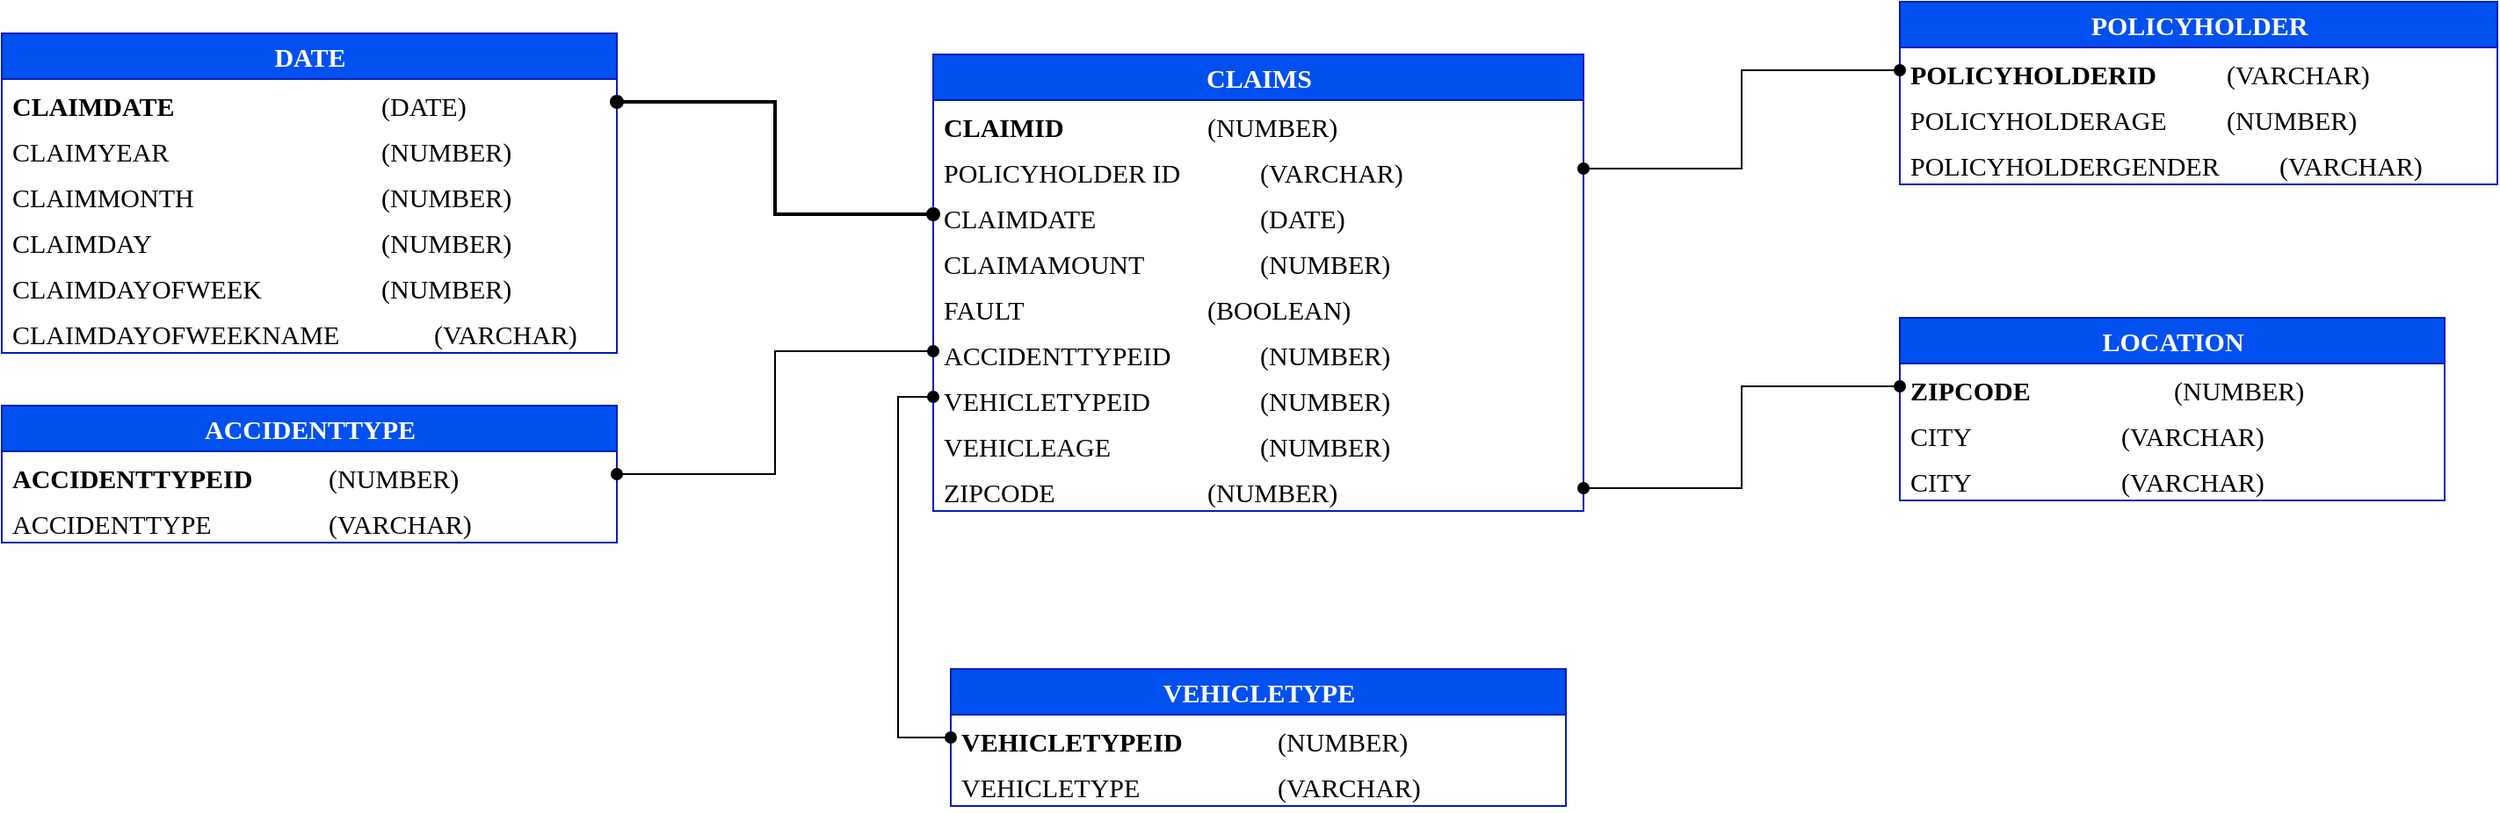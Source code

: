 <mxfile version="22.0.2" type="device">
  <diagram name="Page-1" id="DwTWdlnu9LcxJ9Z4t6RQ">
    <mxGraphModel dx="2420" dy="1084" grid="1" gridSize="10" guides="1" tooltips="1" connect="1" arrows="1" fold="1" page="1" pageScale="1" pageWidth="850" pageHeight="1100" math="0" shadow="0">
      <root>
        <mxCell id="0" />
        <mxCell id="1" parent="0" />
        <mxCell id="bU6j6TPivCBlVU95IhcU-1" value="ACCIDENTTYPE" style="swimlane;fontStyle=1;childLayout=stackLayout;horizontal=1;startSize=26;fillColor=#0050ef;horizontalStack=0;resizeParent=1;resizeParentMax=0;resizeLast=0;collapsible=1;marginBottom=0;html=1;fontSize=15;fontFamily=Verdana;fontColor=#ffffff;strokeColor=#001DBC;" vertex="1" parent="1">
          <mxGeometry x="-10" y="240" width="350" height="78" as="geometry" />
        </mxCell>
        <mxCell id="bU6j6TPivCBlVU95IhcU-2" value="&lt;b style=&quot;font-size: 15px;&quot;&gt;ACCIDENTTYPEID&lt;/b&gt; &lt;span style=&quot;white-space: pre; font-size: 15px;&quot;&gt;&#x9;&lt;span style=&quot;white-space: pre;&quot;&gt;&#x9;&lt;/span&gt;&lt;/span&gt;(NUMBER)" style="text;strokeColor=none;fillColor=none;align=left;verticalAlign=top;spacingLeft=4;spacingRight=4;overflow=hidden;rotatable=0;points=[[0,0.5],[1,0.5]];portConstraint=eastwest;whiteSpace=wrap;html=1;fontSize=15;fontFamily=Verdana;" vertex="1" parent="bU6j6TPivCBlVU95IhcU-1">
          <mxGeometry y="26" width="350" height="26" as="geometry" />
        </mxCell>
        <mxCell id="bU6j6TPivCBlVU95IhcU-3" value="ACCIDENTTYPE&amp;nbsp; &amp;nbsp; &lt;span style=&quot;white-space: pre; font-size: 15px;&quot;&gt;&#x9;&lt;span style=&quot;white-space: pre;&quot;&gt;&#x9;&lt;/span&gt;&lt;/span&gt;(VARCHAR)" style="text;strokeColor=none;fillColor=none;align=left;verticalAlign=top;spacingLeft=4;spacingRight=4;overflow=hidden;rotatable=0;points=[[0,0.5],[1,0.5]];portConstraint=eastwest;whiteSpace=wrap;html=1;fontSize=15;fontFamily=Verdana;" vertex="1" parent="bU6j6TPivCBlVU95IhcU-1">
          <mxGeometry y="52" width="350" height="26" as="geometry" />
        </mxCell>
        <mxCell id="bU6j6TPivCBlVU95IhcU-5" value="CLAIMS" style="swimlane;fontStyle=1;childLayout=stackLayout;horizontal=1;startSize=26;fillColor=#0050ef;horizontalStack=0;resizeParent=1;resizeParentMax=0;resizeLast=0;collapsible=1;marginBottom=0;html=1;fontSize=15;fontFamily=Verdana;strokeColor=#001DBC;fontColor=#ffffff;" vertex="1" parent="1">
          <mxGeometry x="520" y="40" width="370" height="260" as="geometry" />
        </mxCell>
        <mxCell id="bU6j6TPivCBlVU95IhcU-6" value="&lt;b style=&quot;font-size: 15px;&quot;&gt;CLAIMID&lt;/b&gt;&amp;nbsp; &amp;nbsp; &amp;nbsp; &amp;nbsp; &amp;nbsp; &amp;nbsp; &amp;nbsp; &amp;nbsp; &amp;nbsp; &amp;nbsp; &lt;span style=&quot;white-space: pre; font-size: 15px;&quot;&gt;&#x9;&lt;/span&gt;(NUMBER)" style="text;strokeColor=none;fillColor=none;align=left;verticalAlign=top;spacingLeft=4;spacingRight=4;overflow=hidden;rotatable=0;points=[[0,0.5],[1,0.5]];portConstraint=eastwest;whiteSpace=wrap;html=1;fontSize=15;fontFamily=Verdana;" vertex="1" parent="bU6j6TPivCBlVU95IhcU-5">
          <mxGeometry y="26" width="370" height="26" as="geometry" />
        </mxCell>
        <mxCell id="bU6j6TPivCBlVU95IhcU-30" value="POLICYHOLDER ID&amp;nbsp;&amp;nbsp;&#x9;&lt;span style=&quot;white-space: pre; font-size: 15px;&quot;&gt;&#x9;&lt;/span&gt;&lt;span style=&quot;white-space: pre; font-size: 15px;&quot;&gt;&#x9;&lt;/span&gt;&lt;span style=&quot;border-color: var(--border-color); font-size: 15px;&quot;&gt;&lt;/span&gt;(VARCHAR)" style="text;strokeColor=none;fillColor=none;align=left;verticalAlign=top;spacingLeft=4;spacingRight=4;overflow=hidden;rotatable=0;points=[[0,0.5],[1,0.5]];portConstraint=eastwest;whiteSpace=wrap;html=1;fontSize=15;fontFamily=Verdana;" vertex="1" parent="bU6j6TPivCBlVU95IhcU-5">
          <mxGeometry y="52" width="370" height="26" as="geometry" />
        </mxCell>
        <mxCell id="bU6j6TPivCBlVU95IhcU-31" value="CLAIMDATE&amp;nbsp; &amp;nbsp; &amp;nbsp; &amp;nbsp; &amp;nbsp; &amp;nbsp; &amp;nbsp;&#x9;&lt;span style=&quot;border-color: var(--border-color); font-size: 15px;&quot;&gt;&lt;span style=&quot;white-space: pre; font-size: 15px;&quot;&gt;&amp;nbsp;&amp;nbsp;&amp;nbsp;&amp;nbsp;&lt;span style=&quot;white-space: pre; font-size: 15px;&quot;&gt;&#x9;&lt;/span&gt;&lt;/span&gt;&lt;/span&gt;(DATE)" style="text;strokeColor=none;fillColor=none;align=left;verticalAlign=top;spacingLeft=4;spacingRight=4;overflow=hidden;rotatable=0;points=[[0,0.5],[1,0.5]];portConstraint=eastwest;whiteSpace=wrap;html=1;fontSize=15;fontFamily=Verdana;" vertex="1" parent="bU6j6TPivCBlVU95IhcU-5">
          <mxGeometry y="78" width="370" height="26" as="geometry" />
        </mxCell>
        <mxCell id="bU6j6TPivCBlVU95IhcU-32" value="CLAIMAMOUNT&amp;nbsp; &amp;nbsp; &amp;nbsp; &amp;nbsp;&#x9;&lt;span style=&quot;border-color: var(--border-color); font-size: 15px;&quot;&gt;&lt;span style=&quot;white-space: pre; font-size: 15px;&quot;&gt;&amp;nbsp;&amp;nbsp;&amp;nbsp;&amp;nbsp;&lt;span style=&quot;white-space: pre; font-size: 15px;&quot;&gt;&#x9;&lt;/span&gt;&lt;/span&gt;&lt;/span&gt;(NUMBER)" style="text;strokeColor=none;fillColor=none;align=left;verticalAlign=top;spacingLeft=4;spacingRight=4;overflow=hidden;rotatable=0;points=[[0,0.5],[1,0.5]];portConstraint=eastwest;whiteSpace=wrap;html=1;fontSize=15;fontFamily=Verdana;" vertex="1" parent="bU6j6TPivCBlVU95IhcU-5">
          <mxGeometry y="104" width="370" height="26" as="geometry" />
        </mxCell>
        <mxCell id="bU6j6TPivCBlVU95IhcU-33" value="FAULT&amp;nbsp; &amp;nbsp; &amp;nbsp; &amp;nbsp; &amp;nbsp; &amp;nbsp; &amp;nbsp; &amp;nbsp; &amp;nbsp; &amp;nbsp; &amp;nbsp;&#x9;&lt;span style=&quot;border-color: var(--border-color); font-size: 15px;&quot;&gt;&lt;span style=&quot;white-space: pre; font-size: 15px;&quot;&gt;&amp;nbsp;&amp;nbsp;&amp;nbsp;&amp;nbsp;&lt;span style=&quot;white-space: pre; font-size: 15px;&quot;&gt;&#x9;&lt;/span&gt;&lt;/span&gt;&lt;/span&gt;(BOOLEAN)" style="text;strokeColor=none;fillColor=none;align=left;verticalAlign=top;spacingLeft=4;spacingRight=4;overflow=hidden;rotatable=0;points=[[0,0.5],[1,0.5]];portConstraint=eastwest;whiteSpace=wrap;html=1;fontSize=15;fontFamily=Verdana;" vertex="1" parent="bU6j6TPivCBlVU95IhcU-5">
          <mxGeometry y="130" width="370" height="26" as="geometry" />
        </mxCell>
        <mxCell id="bU6j6TPivCBlVU95IhcU-34" value="ACCIDENTTYPEID&amp;nbsp;&#x9;&lt;span style=&quot;white-space: pre; font-size: 15px;&quot;&gt;&#x9;&lt;/span&gt;&lt;span style=&quot;white-space: pre; font-size: 15px;&quot;&gt;&#x9;&lt;/span&gt;&lt;span style=&quot;border-color: var(--border-color); font-size: 15px;&quot;&gt;&lt;/span&gt;(NUMBER)" style="text;strokeColor=none;fillColor=none;align=left;verticalAlign=top;spacingLeft=4;spacingRight=4;overflow=hidden;rotatable=0;points=[[0,0.5],[1,0.5]];portConstraint=eastwest;whiteSpace=wrap;html=1;fontSize=15;fontFamily=Verdana;" vertex="1" parent="bU6j6TPivCBlVU95IhcU-5">
          <mxGeometry y="156" width="370" height="26" as="geometry" />
        </mxCell>
        <mxCell id="bU6j6TPivCBlVU95IhcU-35" value="VEHICLETYPEID&amp;nbsp; &amp;nbsp;&#x9;&lt;span style=&quot;border-color: var(--border-color); font-size: 15px;&quot;&gt;&lt;span style=&quot;white-space: pre; font-size: 15px;&quot;&gt;&amp;nbsp;&amp;nbsp;&amp;nbsp;&amp;nbsp;&lt;/span&gt;&lt;/span&gt;&lt;span style=&quot;border-color: var(--border-color); font-size: 15px;&quot;&gt;&lt;span style=&quot;white-space: pre; font-size: 15px;&quot;&gt;&amp;nbsp;&amp;nbsp;&amp;nbsp;&amp;nbsp;&lt;span style=&quot;white-space: pre; font-size: 15px;&quot;&gt;&#x9;&lt;/span&gt;&lt;/span&gt;&lt;/span&gt;(NUMBER)" style="text;strokeColor=none;fillColor=none;align=left;verticalAlign=top;spacingLeft=4;spacingRight=4;overflow=hidden;rotatable=0;points=[[0,0.5],[1,0.5]];portConstraint=eastwest;whiteSpace=wrap;html=1;fontSize=15;fontFamily=Verdana;" vertex="1" parent="bU6j6TPivCBlVU95IhcU-5">
          <mxGeometry y="182" width="370" height="26" as="geometry" />
        </mxCell>
        <mxCell id="bU6j6TPivCBlVU95IhcU-36" value="VEHICLEAGE&amp;nbsp; &amp;nbsp; &amp;nbsp; &amp;nbsp; &amp;nbsp;&amp;nbsp;&#x9;&lt;span style=&quot;border-color: var(--border-color); font-size: 15px;&quot;&gt;&lt;span style=&quot;white-space: pre; font-size: 15px;&quot;&gt;&amp;nbsp;&amp;nbsp;&amp;nbsp;&amp;nbsp;&lt;span style=&quot;white-space: pre; font-size: 15px;&quot;&gt;&#x9;&lt;/span&gt;&lt;/span&gt;&lt;/span&gt;(NUMBER)" style="text;strokeColor=none;fillColor=none;align=left;verticalAlign=top;spacingLeft=4;spacingRight=4;overflow=hidden;rotatable=0;points=[[0,0.5],[1,0.5]];portConstraint=eastwest;whiteSpace=wrap;html=1;fontSize=15;fontFamily=Verdana;" vertex="1" parent="bU6j6TPivCBlVU95IhcU-5">
          <mxGeometry y="208" width="370" height="26" as="geometry" />
        </mxCell>
        <mxCell id="bU6j6TPivCBlVU95IhcU-37" value="ZIPCODE&amp;nbsp; &amp;nbsp; &amp;nbsp; &amp;nbsp; &amp;nbsp; &amp;nbsp; &amp;nbsp; &amp;nbsp;&amp;nbsp;&#x9;&lt;span style=&quot;border-color: var(--border-color); font-size: 15px;&quot;&gt;&lt;span style=&quot;white-space: pre; font-size: 15px;&quot;&gt;&amp;nbsp;&amp;nbsp;&amp;nbsp;&amp;nbsp;&lt;span style=&quot;white-space: pre; font-size: 15px;&quot;&gt;&#x9;&lt;/span&gt;&lt;/span&gt;&lt;/span&gt;(NUMBER)" style="text;strokeColor=none;fillColor=none;align=left;verticalAlign=top;spacingLeft=4;spacingRight=4;overflow=hidden;rotatable=0;points=[[0,0.5],[1,0.5]];portConstraint=eastwest;whiteSpace=wrap;html=1;fontSize=15;fontFamily=Verdana;" vertex="1" parent="bU6j6TPivCBlVU95IhcU-5">
          <mxGeometry y="234" width="370" height="26" as="geometry" />
        </mxCell>
        <mxCell id="bU6j6TPivCBlVU95IhcU-9" value="DATE" style="swimlane;fontStyle=1;childLayout=stackLayout;horizontal=1;startSize=26;fillColor=#0050ef;horizontalStack=0;resizeParent=1;resizeParentMax=0;resizeLast=0;collapsible=1;marginBottom=0;html=1;fontSize=15;fontFamily=Verdana;strokeColor=#001DBC;fontColor=#ffffff;" vertex="1" parent="1">
          <mxGeometry x="-10" y="28" width="350" height="182" as="geometry" />
        </mxCell>
        <mxCell id="bU6j6TPivCBlVU95IhcU-10" value="&lt;b style=&quot;font-size: 15px;&quot;&gt;CLAIMDATE&lt;/b&gt;&amp;nbsp; &amp;nbsp; &amp;nbsp; &amp;nbsp; &amp;nbsp; &amp;nbsp; &amp;nbsp; &amp;nbsp; &amp;nbsp; &amp;nbsp; &amp;nbsp; &amp;nbsp; &amp;nbsp; &lt;span style=&quot;white-space: pre;&quot;&gt;&#x9;&lt;/span&gt;(DATE)" style="text;strokeColor=none;fillColor=none;align=left;verticalAlign=top;spacingLeft=4;spacingRight=4;overflow=hidden;rotatable=0;points=[[0,0.5],[1,0.5]];portConstraint=eastwest;whiteSpace=wrap;html=1;fontSize=15;fontFamily=Verdana;" vertex="1" parent="bU6j6TPivCBlVU95IhcU-9">
          <mxGeometry y="26" width="350" height="26" as="geometry" />
        </mxCell>
        <mxCell id="bU6j6TPivCBlVU95IhcU-11" value="CLAIMYEAR&lt;span style=&quot;white-space: pre; font-size: 15px;&quot;&gt;&#x9;&lt;/span&gt;&amp;nbsp; &amp;nbsp; &amp;nbsp; &amp;nbsp; &amp;nbsp; &amp;nbsp; &amp;nbsp; &amp;nbsp; &amp;nbsp; &amp;nbsp; &amp;nbsp; &amp;nbsp;&lt;span style=&quot;white-space: pre;&quot;&gt;&#x9;&lt;/span&gt;(NUMBER)" style="text;strokeColor=none;fillColor=none;align=left;verticalAlign=top;spacingLeft=4;spacingRight=4;overflow=hidden;rotatable=0;points=[[0,0.5],[1,0.5]];portConstraint=eastwest;whiteSpace=wrap;html=1;fontSize=15;fontFamily=Verdana;" vertex="1" parent="bU6j6TPivCBlVU95IhcU-9">
          <mxGeometry y="52" width="350" height="26" as="geometry" />
        </mxCell>
        <mxCell id="bU6j6TPivCBlVU95IhcU-13" value="CLAIMMONTH&lt;span style=&quot;font-size: 15px;&quot;&gt;&lt;span style=&quot;white-space: pre; font-size: 15px;&quot;&gt;&amp;nbsp;&amp;nbsp;&amp;nbsp;&amp;nbsp;&lt;/span&gt;&lt;/span&gt;&amp;nbsp; &amp;nbsp; &amp;nbsp; &amp;nbsp; &amp;nbsp; &amp;nbsp; &amp;nbsp; &amp;nbsp; &amp;nbsp; &amp;nbsp;&lt;span style=&quot;white-space: pre;&quot;&gt;&#x9;&lt;/span&gt;(NUMBER)" style="text;strokeColor=none;fillColor=none;align=left;verticalAlign=top;spacingLeft=4;spacingRight=4;overflow=hidden;rotatable=0;points=[[0,0.5],[1,0.5]];portConstraint=eastwest;whiteSpace=wrap;html=1;fontSize=15;fontFamily=Verdana;" vertex="1" parent="bU6j6TPivCBlVU95IhcU-9">
          <mxGeometry y="78" width="350" height="26" as="geometry" />
        </mxCell>
        <mxCell id="bU6j6TPivCBlVU95IhcU-14" value="CLAIMDAY&lt;span style=&quot;font-size: 15px;&quot;&gt;&lt;span style=&quot;white-space: pre; font-size: 15px;&quot;&gt;&amp;nbsp;&amp;nbsp;&amp;nbsp;&amp;nbsp;&lt;/span&gt;&lt;/span&gt;&amp;nbsp; &amp;nbsp; &amp;nbsp; &amp;nbsp; &amp;nbsp; &amp;nbsp; &amp;nbsp; &amp;nbsp; &amp;nbsp; &amp;nbsp; &amp;nbsp; &amp;nbsp; &amp;nbsp;&lt;span style=&quot;white-space: pre;&quot;&gt;&#x9;&lt;/span&gt;(NUMBER)" style="text;strokeColor=none;fillColor=none;align=left;verticalAlign=top;spacingLeft=4;spacingRight=4;overflow=hidden;rotatable=0;points=[[0,0.5],[1,0.5]];portConstraint=eastwest;whiteSpace=wrap;html=1;fontSize=15;fontFamily=Verdana;" vertex="1" parent="bU6j6TPivCBlVU95IhcU-9">
          <mxGeometry y="104" width="350" height="26" as="geometry" />
        </mxCell>
        <mxCell id="bU6j6TPivCBlVU95IhcU-15" value="CLAIMDAYOFWEEK&lt;span style=&quot;white-space: pre; font-size: 15px;&quot;&gt;&#x9;&lt;/span&gt;&amp;nbsp; &amp;nbsp; &amp;nbsp; &amp;nbsp;&lt;span style=&quot;white-space: pre;&quot;&gt;&#x9;&lt;/span&gt;&lt;span style=&quot;white-space: pre;&quot;&gt;&#x9;&lt;/span&gt;(NUMBER)" style="text;strokeColor=none;fillColor=none;align=left;verticalAlign=top;spacingLeft=4;spacingRight=4;overflow=hidden;rotatable=0;points=[[0,0.5],[1,0.5]];portConstraint=eastwest;whiteSpace=wrap;html=1;fontSize=15;fontFamily=Verdana;" vertex="1" parent="bU6j6TPivCBlVU95IhcU-9">
          <mxGeometry y="130" width="350" height="26" as="geometry" />
        </mxCell>
        <mxCell id="bU6j6TPivCBlVU95IhcU-16" value="CLAIMDAYOFWEEKNAME&amp;nbsp; &lt;span style=&quot;white-space: pre;&quot;&gt;&#x9;&lt;/span&gt;&lt;span style=&quot;white-space: pre;&quot;&gt;&#x9;&lt;/span&gt;(VARCHAR)" style="text;strokeColor=none;fillColor=none;align=left;verticalAlign=top;spacingLeft=4;spacingRight=4;overflow=hidden;rotatable=0;points=[[0,0.5],[1,0.5]];portConstraint=eastwest;whiteSpace=wrap;html=1;fontSize=15;fontFamily=Verdana;" vertex="1" parent="bU6j6TPivCBlVU95IhcU-9">
          <mxGeometry y="156" width="350" height="26" as="geometry" />
        </mxCell>
        <mxCell id="bU6j6TPivCBlVU95IhcU-17" value="LOCATION" style="swimlane;fontStyle=1;childLayout=stackLayout;horizontal=1;startSize=26;fillColor=#0050ef;horizontalStack=0;resizeParent=1;resizeParentMax=0;resizeLast=0;collapsible=1;marginBottom=0;html=1;fontSize=15;fontFamily=Verdana;fontColor=#ffffff;strokeColor=#001DBC;" vertex="1" parent="1">
          <mxGeometry x="1070" y="190" width="310" height="104" as="geometry" />
        </mxCell>
        <mxCell id="bU6j6TPivCBlVU95IhcU-18" value="&lt;b style=&quot;font-size: 15px;&quot;&gt;ZIPCODE&lt;/b&gt; &lt;span style=&quot;white-space: pre; font-size: 15px;&quot;&gt;&#x9;&lt;span style=&quot;white-space: pre; font-size: 15px;&quot;&gt;&#x9;&lt;/span&gt;&lt;span style=&quot;white-space: pre; font-size: 15px;&quot;&gt;&#x9;&lt;/span&gt;&lt;/span&gt;(NUMBER)" style="text;strokeColor=none;fillColor=none;align=left;verticalAlign=top;spacingLeft=4;spacingRight=4;overflow=hidden;rotatable=0;points=[[0,0.5],[1,0.5]];portConstraint=eastwest;whiteSpace=wrap;html=1;fontSize=15;fontFamily=Verdana;" vertex="1" parent="bU6j6TPivCBlVU95IhcU-17">
          <mxGeometry y="26" width="310" height="26" as="geometry" />
        </mxCell>
        <mxCell id="bU6j6TPivCBlVU95IhcU-19" value="CITY&amp;nbsp; &amp;nbsp; &lt;span style=&quot;white-space: pre; font-size: 15px;&quot;&gt;&#x9;&lt;/span&gt;&lt;span style=&quot;white-space: pre; font-size: 15px;&quot;&gt;&#x9;&lt;span style=&quot;white-space: pre; font-size: 15px;&quot;&gt;&#x9;&lt;/span&gt;&lt;/span&gt;(VARCHAR)" style="text;strokeColor=none;fillColor=none;align=left;verticalAlign=top;spacingLeft=4;spacingRight=4;overflow=hidden;rotatable=0;points=[[0,0.5],[1,0.5]];portConstraint=eastwest;whiteSpace=wrap;html=1;fontSize=15;fontFamily=Verdana;" vertex="1" parent="bU6j6TPivCBlVU95IhcU-17">
          <mxGeometry y="52" width="310" height="26" as="geometry" />
        </mxCell>
        <mxCell id="bU6j6TPivCBlVU95IhcU-20" value="CITY&amp;nbsp; &amp;nbsp; &lt;span style=&quot;white-space: pre; font-size: 15px;&quot;&gt;&#x9;&lt;/span&gt;&lt;span style=&quot;white-space: pre; font-size: 15px;&quot;&gt;&#x9;&lt;span style=&quot;white-space: pre; font-size: 15px;&quot;&gt;&#x9;&lt;/span&gt;&lt;/span&gt;(VARCHAR)" style="text;strokeColor=none;fillColor=none;align=left;verticalAlign=top;spacingLeft=4;spacingRight=4;overflow=hidden;rotatable=0;points=[[0,0.5],[1,0.5]];portConstraint=eastwest;whiteSpace=wrap;html=1;fontSize=15;fontFamily=Verdana;" vertex="1" parent="bU6j6TPivCBlVU95IhcU-17">
          <mxGeometry y="78" width="310" height="26" as="geometry" />
        </mxCell>
        <mxCell id="bU6j6TPivCBlVU95IhcU-21" value="POLICYHOLDER" style="swimlane;fontStyle=1;childLayout=stackLayout;horizontal=1;startSize=26;fillColor=#0050ef;horizontalStack=0;resizeParent=1;resizeParentMax=0;resizeLast=0;collapsible=1;marginBottom=0;html=1;fontSize=15;fontFamily=Verdana;fontColor=#ffffff;strokeColor=#001DBC;" vertex="1" parent="1">
          <mxGeometry x="1070" y="10" width="340" height="104" as="geometry" />
        </mxCell>
        <mxCell id="bU6j6TPivCBlVU95IhcU-22" value="&lt;b style=&quot;font-size: 15px;&quot;&gt;POLICYHOLDERID&lt;/b&gt; &lt;span style=&quot;white-space: pre; font-size: 15px;&quot;&gt;&#x9;&lt;span style=&quot;white-space: pre; font-size: 15px;&quot;&gt;&#x9;&lt;/span&gt;&lt;/span&gt;(VARCHAR)" style="text;strokeColor=none;fillColor=none;align=left;verticalAlign=top;spacingLeft=4;spacingRight=4;overflow=hidden;rotatable=0;points=[[0,0.5],[1,0.5]];portConstraint=eastwest;whiteSpace=wrap;html=1;fontSize=15;fontFamily=Verdana;" vertex="1" parent="bU6j6TPivCBlVU95IhcU-21">
          <mxGeometry y="26" width="340" height="26" as="geometry" />
        </mxCell>
        <mxCell id="bU6j6TPivCBlVU95IhcU-23" value="POLICYHOLDERAGE&amp;nbsp; &amp;nbsp;&amp;nbsp;&lt;span style=&quot;white-space: pre; font-size: 15px;&quot;&gt;&#x9;&lt;/span&gt;(NUMBER)" style="text;strokeColor=none;fillColor=none;align=left;verticalAlign=top;spacingLeft=4;spacingRight=4;overflow=hidden;rotatable=0;points=[[0,0.5],[1,0.5]];portConstraint=eastwest;whiteSpace=wrap;html=1;fontSize=15;fontFamily=Verdana;" vertex="1" parent="bU6j6TPivCBlVU95IhcU-21">
          <mxGeometry y="52" width="340" height="26" as="geometry" />
        </mxCell>
        <mxCell id="bU6j6TPivCBlVU95IhcU-24" value="POLICYHOLDERGENDER&amp;nbsp; &amp;nbsp;&amp;nbsp;&lt;span style=&quot;white-space: pre; font-size: 15px;&quot;&gt;&#x9;&lt;/span&gt;(VARCHAR)" style="text;strokeColor=none;fillColor=none;align=left;verticalAlign=top;spacingLeft=4;spacingRight=4;overflow=hidden;rotatable=0;points=[[0,0.5],[1,0.5]];portConstraint=eastwest;whiteSpace=wrap;html=1;fontSize=15;fontFamily=Verdana;" vertex="1" parent="bU6j6TPivCBlVU95IhcU-21">
          <mxGeometry y="78" width="340" height="26" as="geometry" />
        </mxCell>
        <mxCell id="bU6j6TPivCBlVU95IhcU-25" value="VEHICLETYPE" style="swimlane;fontStyle=1;childLayout=stackLayout;horizontal=1;startSize=26;fillColor=#0050ef;horizontalStack=0;resizeParent=1;resizeParentMax=0;resizeLast=0;collapsible=1;marginBottom=0;html=1;fontSize=15;fontFamily=Verdana;fontColor=#ffffff;strokeColor=#001DBC;" vertex="1" parent="1">
          <mxGeometry x="530" y="390" width="350" height="78" as="geometry" />
        </mxCell>
        <mxCell id="bU6j6TPivCBlVU95IhcU-26" value="&lt;b style=&quot;font-size: 15px;&quot;&gt;VEHICLETYPEID&lt;/b&gt;&amp;nbsp;&lt;span style=&quot;white-space: pre; font-size: 15px;&quot;&gt;&#x9;&lt;/span&gt;&lt;span style=&quot;white-space: pre; font-size: 15px;&quot;&gt;&#x9;&lt;/span&gt;(NUMBER)" style="text;strokeColor=none;fillColor=none;align=left;verticalAlign=top;spacingLeft=4;spacingRight=4;overflow=hidden;rotatable=0;points=[[0,0.5],[1,0.5]];portConstraint=eastwest;whiteSpace=wrap;html=1;fontSize=15;fontFamily=Verdana;" vertex="1" parent="bU6j6TPivCBlVU95IhcU-25">
          <mxGeometry y="26" width="350" height="26" as="geometry" />
        </mxCell>
        <mxCell id="bU6j6TPivCBlVU95IhcU-27" value="VEHICLETYPE&amp;nbsp; &amp;nbsp; &lt;span style=&quot;white-space: pre; font-size: 15px;&quot;&gt;&#x9;&lt;/span&gt;&lt;span style=&quot;white-space: pre; font-size: 15px;&quot;&gt;&#x9;&lt;span style=&quot;white-space: pre;&quot;&gt;&#x9;&lt;/span&gt;&lt;/span&gt;(VARCHAR)" style="text;strokeColor=none;fillColor=none;align=left;verticalAlign=top;spacingLeft=4;spacingRight=4;overflow=hidden;rotatable=0;points=[[0,0.5],[1,0.5]];portConstraint=eastwest;whiteSpace=wrap;html=1;fontSize=15;fontFamily=Verdana;" vertex="1" parent="bU6j6TPivCBlVU95IhcU-25">
          <mxGeometry y="52" width="350" height="26" as="geometry" />
        </mxCell>
        <mxCell id="bU6j6TPivCBlVU95IhcU-38" style="edgeStyle=orthogonalEdgeStyle;rounded=0;orthogonalLoop=1;jettySize=auto;html=1;endArrow=oval;endFill=1;startArrow=oval;startFill=1;fontSize=15;fontFamily=Verdana;" edge="1" parent="1" source="bU6j6TPivCBlVU95IhcU-2" target="bU6j6TPivCBlVU95IhcU-34">
          <mxGeometry relative="1" as="geometry" />
        </mxCell>
        <mxCell id="bU6j6TPivCBlVU95IhcU-40" style="edgeStyle=orthogonalEdgeStyle;rounded=0;orthogonalLoop=1;jettySize=auto;html=1;endArrow=oval;endFill=1;startArrow=oval;startFill=1;exitX=1;exitY=0.5;exitDx=0;exitDy=0;fontSize=15;fontFamily=Verdana;strokeWidth=2;" edge="1" parent="1" source="bU6j6TPivCBlVU95IhcU-10" target="bU6j6TPivCBlVU95IhcU-31">
          <mxGeometry relative="1" as="geometry">
            <mxPoint x="410" y="450" as="sourcePoint" />
            <mxPoint x="510" y="582" as="targetPoint" />
          </mxGeometry>
        </mxCell>
        <mxCell id="bU6j6TPivCBlVU95IhcU-41" style="edgeStyle=orthogonalEdgeStyle;rounded=0;orthogonalLoop=1;jettySize=auto;html=1;entryX=0;entryY=0.5;entryDx=0;entryDy=0;endArrow=oval;endFill=1;startArrow=oval;startFill=1;fontSize=15;fontFamily=Verdana;" edge="1" parent="1" source="bU6j6TPivCBlVU95IhcU-26" target="bU6j6TPivCBlVU95IhcU-35">
          <mxGeometry relative="1" as="geometry" />
        </mxCell>
        <mxCell id="bU6j6TPivCBlVU95IhcU-42" style="edgeStyle=orthogonalEdgeStyle;rounded=0;orthogonalLoop=1;jettySize=auto;html=1;entryX=1;entryY=0.5;entryDx=0;entryDy=0;endArrow=oval;endFill=1;startArrow=oval;startFill=1;fontSize=15;fontFamily=Verdana;" edge="1" parent="1" source="bU6j6TPivCBlVU95IhcU-22" target="bU6j6TPivCBlVU95IhcU-30">
          <mxGeometry relative="1" as="geometry" />
        </mxCell>
        <mxCell id="bU6j6TPivCBlVU95IhcU-43" style="edgeStyle=orthogonalEdgeStyle;rounded=0;orthogonalLoop=1;jettySize=auto;html=1;entryX=1;entryY=0.5;entryDx=0;entryDy=0;startArrow=oval;startFill=1;endArrow=oval;endFill=1;fontSize=15;fontFamily=Verdana;" edge="1" parent="1" source="bU6j6TPivCBlVU95IhcU-18" target="bU6j6TPivCBlVU95IhcU-37">
          <mxGeometry relative="1" as="geometry" />
        </mxCell>
      </root>
    </mxGraphModel>
  </diagram>
</mxfile>
